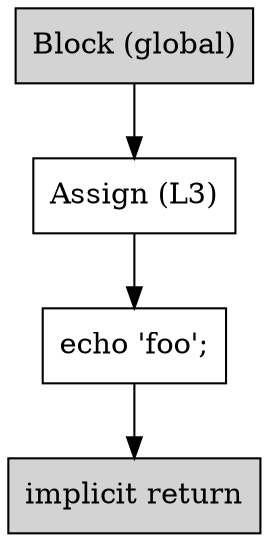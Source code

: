 digraph G {
    B1 [shape=box,label="implicit return",style=filled]
    B2 [shape=box,label="Block (global)",style=filled]
    B2 -> B3
    B3 [shape=box,label="Assign (L3)"]
    B3 -> B4
    B4 [shape=box,label="echo 'foo';"]
    B4 -> B1
}